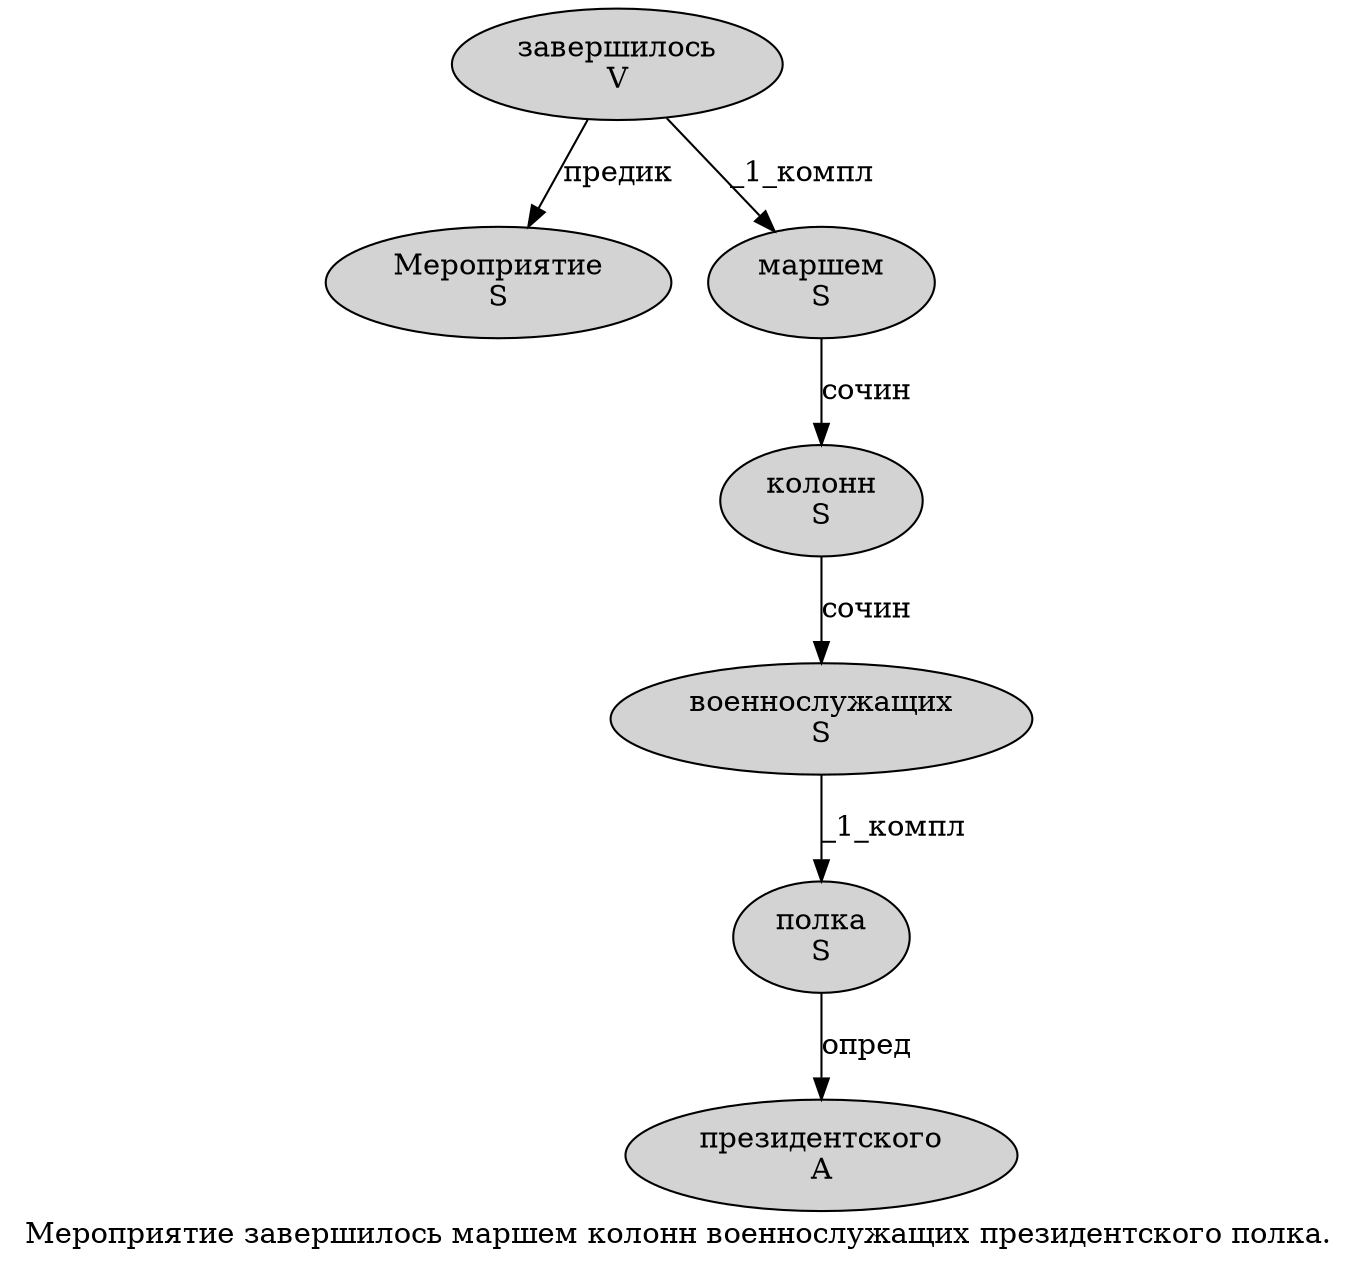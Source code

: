 digraph SENTENCE_1191 {
	graph [label="Мероприятие завершилось маршем колонн военнослужащих президентского полка."]
	node [style=filled]
		0 [label="Мероприятие
S" color="" fillcolor=lightgray penwidth=1 shape=ellipse]
		1 [label="завершилось
V" color="" fillcolor=lightgray penwidth=1 shape=ellipse]
		2 [label="маршем
S" color="" fillcolor=lightgray penwidth=1 shape=ellipse]
		3 [label="колонн
S" color="" fillcolor=lightgray penwidth=1 shape=ellipse]
		4 [label="военнослужащих
S" color="" fillcolor=lightgray penwidth=1 shape=ellipse]
		5 [label="президентского
A" color="" fillcolor=lightgray penwidth=1 shape=ellipse]
		6 [label="полка
S" color="" fillcolor=lightgray penwidth=1 shape=ellipse]
			1 -> 0 [label="предик"]
			1 -> 2 [label="_1_компл"]
			3 -> 4 [label="сочин"]
			6 -> 5 [label="опред"]
			2 -> 3 [label="сочин"]
			4 -> 6 [label="_1_компл"]
}